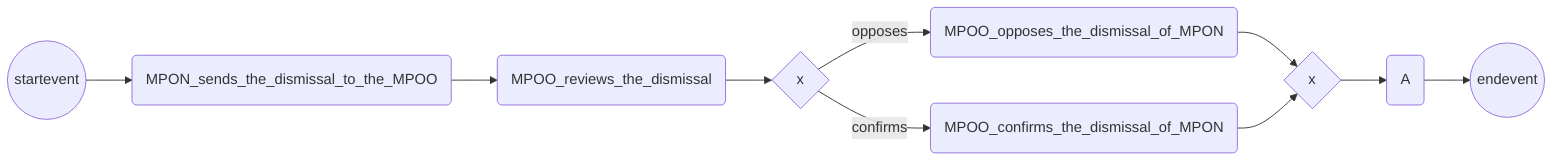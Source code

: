 flowchart LR
se:startevent:((startevent))-->a1:task:(MPON_sends_the_dismissal_to_the_MPOO)
a1:task:(MPON_sends_the_dismissal_to_the_MPOO)-->a3:task:(MPOO_reviews_the_dismissal)
a3:task:(MPOO_reviews_the_dismissal)-->gw1s:exclusivegateway:{x}
gw1s:exclusivegateway:{x}-->|"opposes"|a7:task:(MPOO_opposes_the_dismissal_of_MPON)
a7:task:(MPOO_opposes_the_dismissal_of_MPON)-->gw1e:exclusivegateway:{x}
gw1s:exclusivegateway:{x}-->|"confirms"|a9:task:(MPOO_confirms_the_dismissal_of_MPON)
a9:task:(MPOO_confirms_the_dismissal_of_MPON)-->gw1e:exclusivegateway:{x}
gw1e:exclusivegateway:{x}-->A:task:(A)
A:task:(A)-->ee:endevent:((endevent))